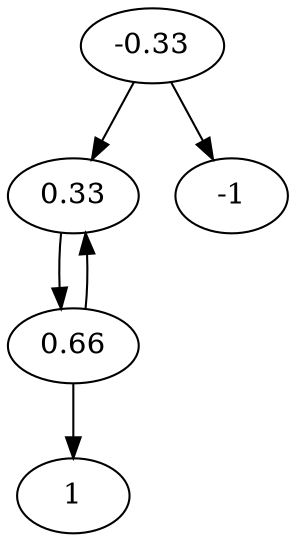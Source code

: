 digraph F {
    main [label="-0.33"];
    black1 [label="0.33"];
    black2 [label="0.66"];
    black3 [label="1"];
    white [label="-1"];

    main -> black1;
    black1 -> black2;
    black2 -> black1;
    black2 -> black3;
    main -> white;
}
